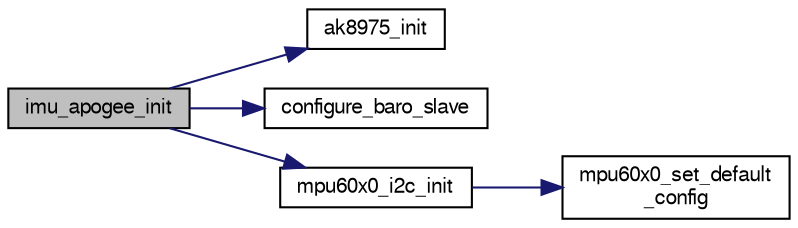 digraph "imu_apogee_init"
{
  edge [fontname="FreeSans",fontsize="10",labelfontname="FreeSans",labelfontsize="10"];
  node [fontname="FreeSans",fontsize="10",shape=record];
  rankdir="LR";
  Node1 [label="imu_apogee_init",height=0.2,width=0.4,color="black", fillcolor="grey75", style="filled", fontcolor="black"];
  Node1 -> Node2 [color="midnightblue",fontsize="10",style="solid",fontname="FreeSans"];
  Node2 [label="ak8975_init",height=0.2,width=0.4,color="black", fillcolor="white", style="filled",URL="$ak8975_8c.html#a3aa64b9184ae1467cb537db281e97bb9"];
  Node1 -> Node3 [color="midnightblue",fontsize="10",style="solid",fontname="FreeSans"];
  Node3 [label="configure_baro_slave",height=0.2,width=0.4,color="black", fillcolor="white", style="filled",URL="$imu__apogee_8c.html#a50a720bf8e1a73ca4b5e90051b4cffc0"];
  Node1 -> Node4 [color="midnightblue",fontsize="10",style="solid",fontname="FreeSans"];
  Node4 [label="mpu60x0_i2c_init",height=0.2,width=0.4,color="black", fillcolor="white", style="filled",URL="$mpu60x0__i2c_8c.html#a18c3145fc5159f824a0bb9c6e327ede0"];
  Node4 -> Node5 [color="midnightblue",fontsize="10",style="solid",fontname="FreeSans"];
  Node5 [label="mpu60x0_set_default\l_config",height=0.2,width=0.4,color="black", fillcolor="white", style="filled",URL="$mpu60x0_8c.html#a18e7053e4b28374edb52fcad20e78096"];
}
